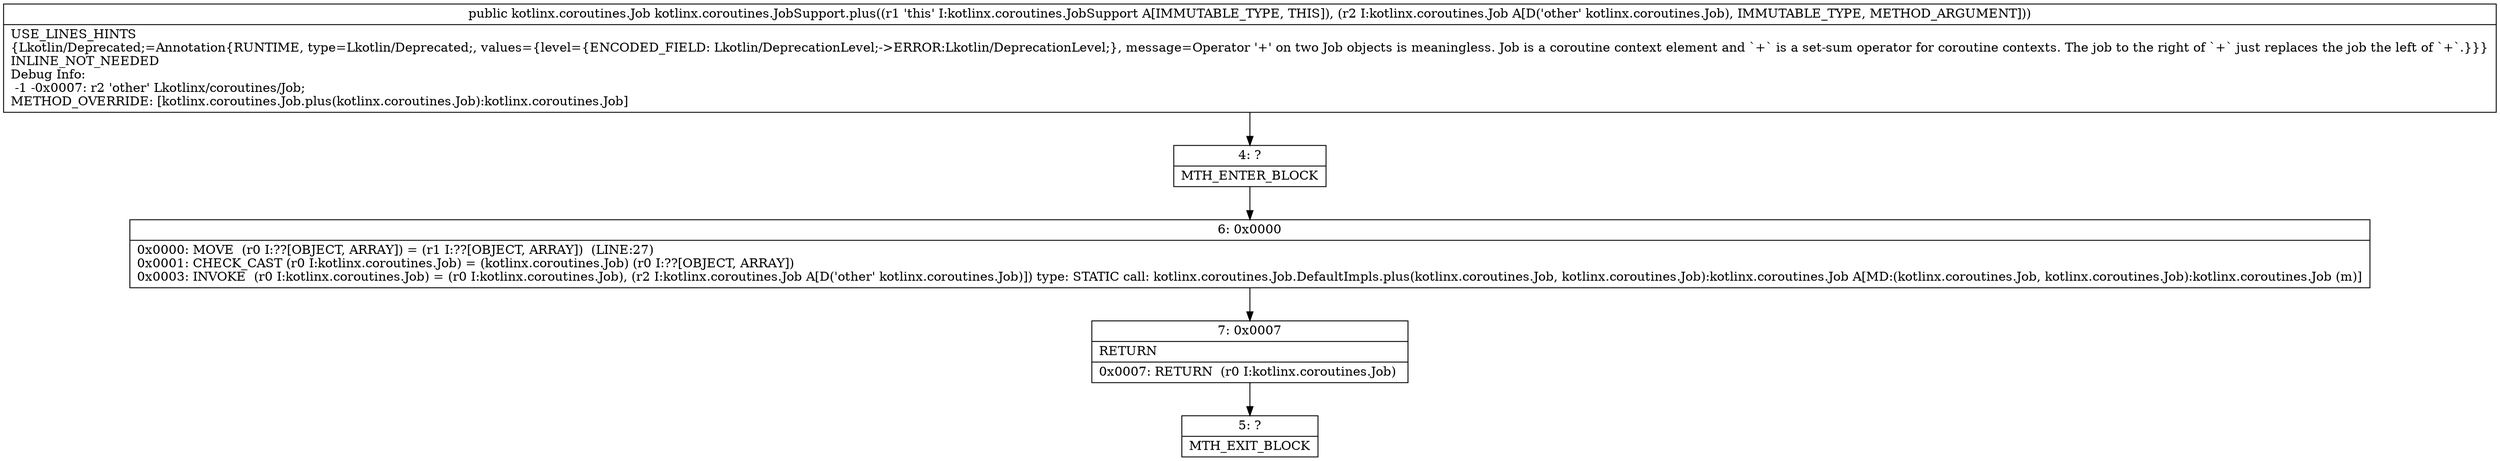 digraph "CFG forkotlinx.coroutines.JobSupport.plus(Lkotlinx\/coroutines\/Job;)Lkotlinx\/coroutines\/Job;" {
Node_4 [shape=record,label="{4\:\ ?|MTH_ENTER_BLOCK\l}"];
Node_6 [shape=record,label="{6\:\ 0x0000|0x0000: MOVE  (r0 I:??[OBJECT, ARRAY]) = (r1 I:??[OBJECT, ARRAY])  (LINE:27)\l0x0001: CHECK_CAST (r0 I:kotlinx.coroutines.Job) = (kotlinx.coroutines.Job) (r0 I:??[OBJECT, ARRAY]) \l0x0003: INVOKE  (r0 I:kotlinx.coroutines.Job) = (r0 I:kotlinx.coroutines.Job), (r2 I:kotlinx.coroutines.Job A[D('other' kotlinx.coroutines.Job)]) type: STATIC call: kotlinx.coroutines.Job.DefaultImpls.plus(kotlinx.coroutines.Job, kotlinx.coroutines.Job):kotlinx.coroutines.Job A[MD:(kotlinx.coroutines.Job, kotlinx.coroutines.Job):kotlinx.coroutines.Job (m)]\l}"];
Node_7 [shape=record,label="{7\:\ 0x0007|RETURN\l|0x0007: RETURN  (r0 I:kotlinx.coroutines.Job) \l}"];
Node_5 [shape=record,label="{5\:\ ?|MTH_EXIT_BLOCK\l}"];
MethodNode[shape=record,label="{public kotlinx.coroutines.Job kotlinx.coroutines.JobSupport.plus((r1 'this' I:kotlinx.coroutines.JobSupport A[IMMUTABLE_TYPE, THIS]), (r2 I:kotlinx.coroutines.Job A[D('other' kotlinx.coroutines.Job), IMMUTABLE_TYPE, METHOD_ARGUMENT]))  | USE_LINES_HINTS\l\{Lkotlin\/Deprecated;=Annotation\{RUNTIME, type=Lkotlin\/Deprecated;, values=\{level=\{ENCODED_FIELD: Lkotlin\/DeprecationLevel;\-\>ERROR:Lkotlin\/DeprecationLevel;\}, message=Operator '+' on two Job objects is meaningless. Job is a coroutine context element and `+` is a set\-sum operator for coroutine contexts. The job to the right of `+` just replaces the job the left of `+`.\}\}\}\lINLINE_NOT_NEEDED\lDebug Info:\l  \-1 \-0x0007: r2 'other' Lkotlinx\/coroutines\/Job;\lMETHOD_OVERRIDE: [kotlinx.coroutines.Job.plus(kotlinx.coroutines.Job):kotlinx.coroutines.Job]\l}"];
MethodNode -> Node_4;Node_4 -> Node_6;
Node_6 -> Node_7;
Node_7 -> Node_5;
}

